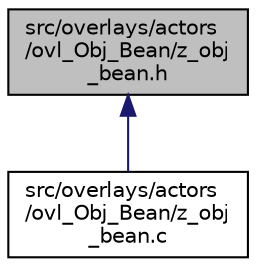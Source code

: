 digraph "src/overlays/actors/ovl_Obj_Bean/z_obj_bean.h"
{
 // LATEX_PDF_SIZE
  edge [fontname="Helvetica",fontsize="10",labelfontname="Helvetica",labelfontsize="10"];
  node [fontname="Helvetica",fontsize="10",shape=record];
  Node1 [label="src/overlays/actors\l/ovl_Obj_Bean/z_obj\l_bean.h",height=0.2,width=0.4,color="black", fillcolor="grey75", style="filled", fontcolor="black",tooltip=" "];
  Node1 -> Node2 [dir="back",color="midnightblue",fontsize="10",style="solid",fontname="Helvetica"];
  Node2 [label="src/overlays/actors\l/ovl_Obj_Bean/z_obj\l_bean.c",height=0.2,width=0.4,color="black", fillcolor="white", style="filled",URL="$dc/d1b/z__obj__bean_8c.html",tooltip=" "];
}
